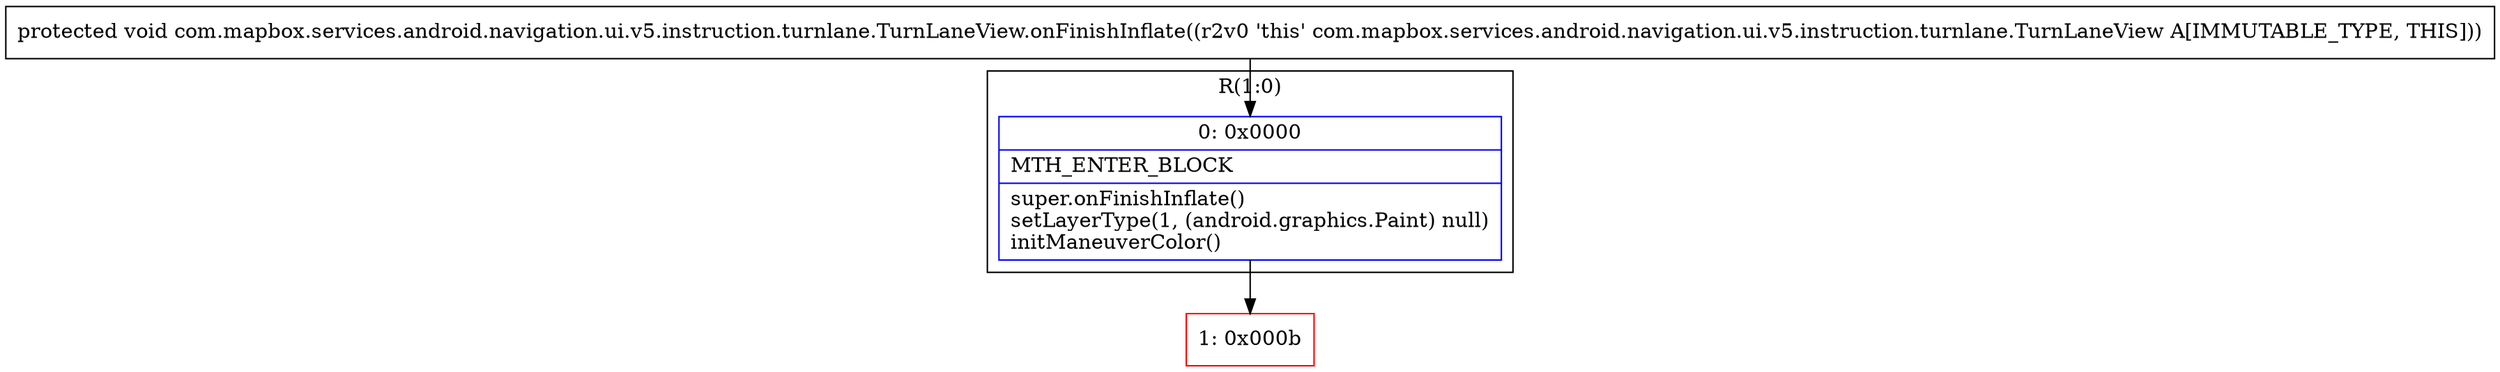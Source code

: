 digraph "CFG forcom.mapbox.services.android.navigation.ui.v5.instruction.turnlane.TurnLaneView.onFinishInflate()V" {
subgraph cluster_Region_1330009042 {
label = "R(1:0)";
node [shape=record,color=blue];
Node_0 [shape=record,label="{0\:\ 0x0000|MTH_ENTER_BLOCK\l|super.onFinishInflate()\lsetLayerType(1, (android.graphics.Paint) null)\linitManeuverColor()\l}"];
}
Node_1 [shape=record,color=red,label="{1\:\ 0x000b}"];
MethodNode[shape=record,label="{protected void com.mapbox.services.android.navigation.ui.v5.instruction.turnlane.TurnLaneView.onFinishInflate((r2v0 'this' com.mapbox.services.android.navigation.ui.v5.instruction.turnlane.TurnLaneView A[IMMUTABLE_TYPE, THIS])) }"];
MethodNode -> Node_0;
Node_0 -> Node_1;
}

